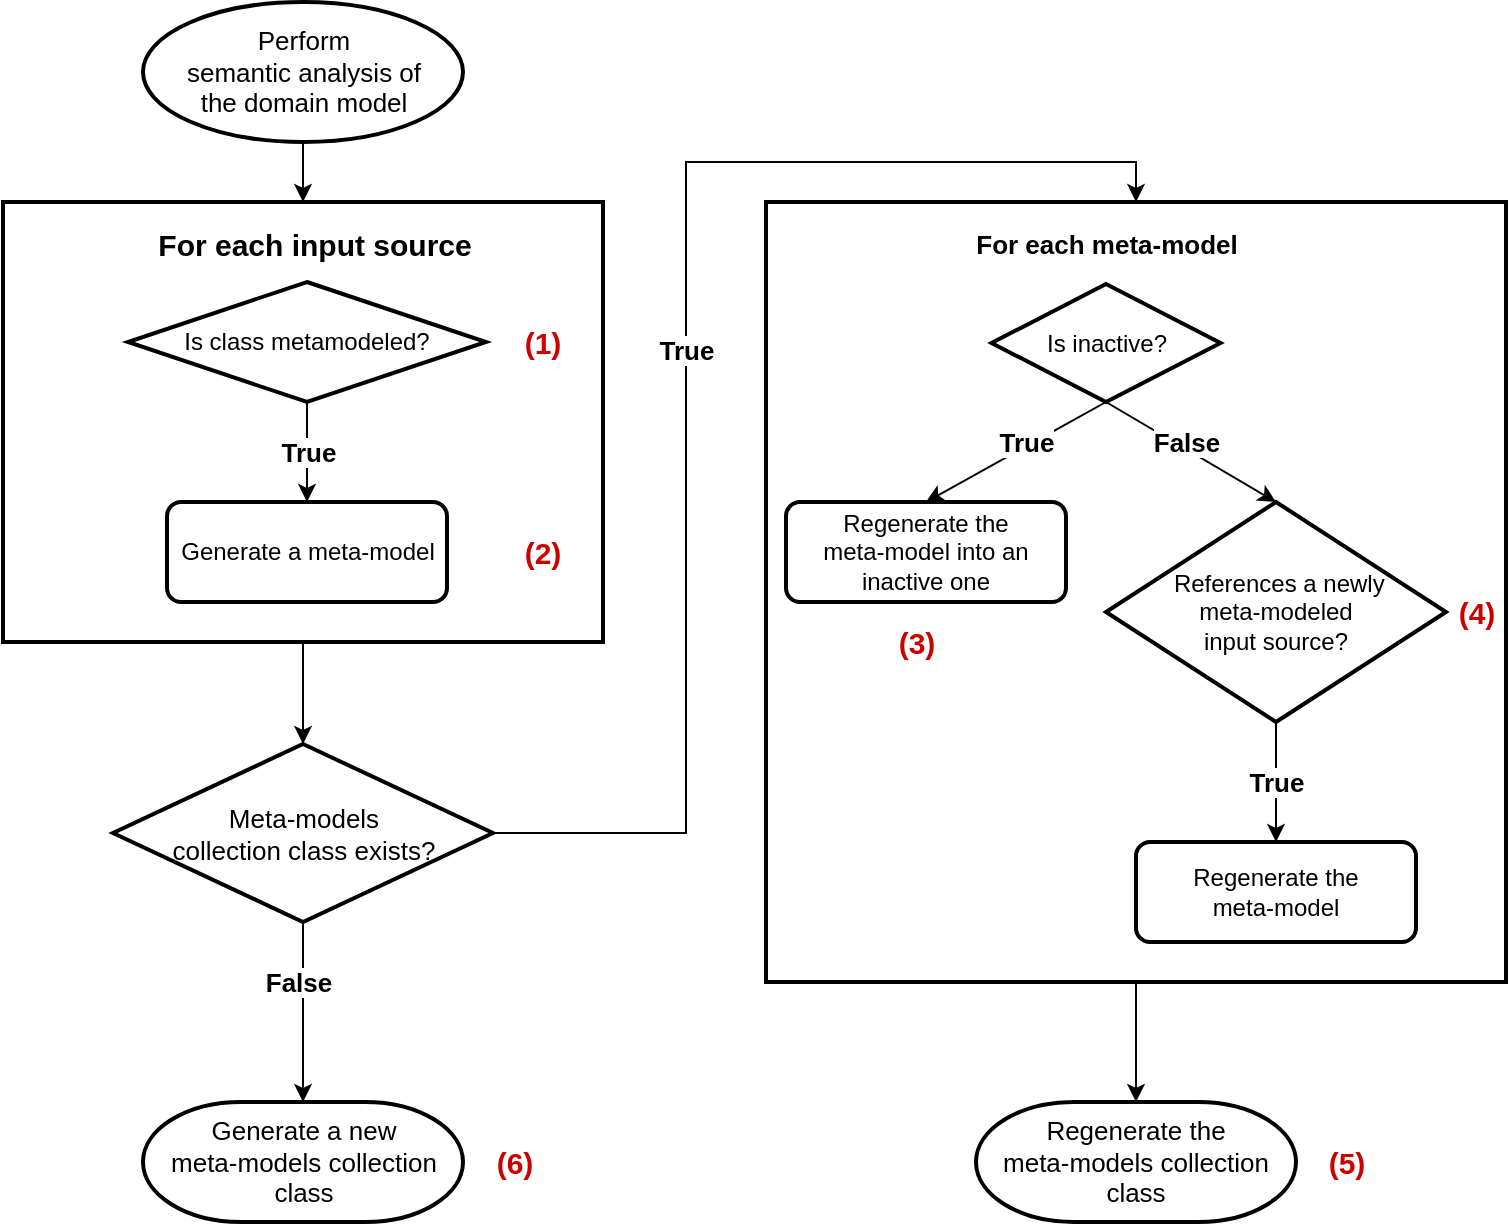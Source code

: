 <mxfile version="18.2.0" type="device"><diagram id="P7L-02BY6ZUrK3GjywdZ" name="Page-1"><mxGraphModel dx="1418" dy="733" grid="1" gridSize="10" guides="1" tooltips="1" connect="1" arrows="1" fold="1" page="1" pageScale="1" pageWidth="850" pageHeight="1100" background="#ffffff" math="0" shadow="0"><root><mxCell id="0"/><mxCell id="1" parent="0"/><mxCell id="mhN459fpQRmQaRXVJ7eg-4" style="edgeStyle=orthogonalEdgeStyle;rounded=0;orthogonalLoop=1;jettySize=auto;html=1;exitX=0.5;exitY=1;exitDx=0;exitDy=0;entryX=0.5;entryY=0;entryDx=0;entryDy=0;entryPerimeter=0;" parent="1" source="hdNabcQ9-wxzFKDG0ik--14" target="hdNabcQ9-wxzFKDG0ik--47" edge="1"><mxGeometry relative="1" as="geometry"/></mxCell><mxCell id="hdNabcQ9-wxzFKDG0ik--14" value="" style="rounded=0;whiteSpace=wrap;html=1;fontSize=13;strokeWidth=2;fillColor=default;" parent="1" vertex="1"><mxGeometry x="18.5" y="140" width="300" height="220" as="geometry"/></mxCell><mxCell id="hdNabcQ9-wxzFKDG0ik--4" value="Generate a meta-model" style="rounded=1;whiteSpace=wrap;html=1;absoluteArcSize=1;arcSize=14;strokeWidth=2;" parent="1" vertex="1"><mxGeometry x="100.5" y="290" width="140" height="50" as="geometry"/></mxCell><mxCell id="hdNabcQ9-wxzFKDG0ik--7" value="&lt;font style=&quot;font-size: 13px;&quot;&gt;&lt;b&gt;True&lt;/b&gt;&lt;/font&gt;" style="edgeStyle=orthogonalEdgeStyle;rounded=0;orthogonalLoop=1;jettySize=auto;html=1;exitX=0.5;exitY=1;exitDx=0;exitDy=0;exitPerimeter=0;entryX=0.5;entryY=0;entryDx=0;entryDy=0;" parent="1" source="hdNabcQ9-wxzFKDG0ik--5" target="hdNabcQ9-wxzFKDG0ik--4" edge="1"><mxGeometry relative="1" as="geometry"/></mxCell><mxCell id="hdNabcQ9-wxzFKDG0ik--5" value="Is class metamodeled?" style="strokeWidth=2;html=1;shape=mxgraph.flowchart.decision;whiteSpace=wrap;fontSize=12;" parent="1" vertex="1"><mxGeometry x="81" y="180" width="179" height="60" as="geometry"/></mxCell><mxCell id="hdNabcQ9-wxzFKDG0ik--28" style="edgeStyle=orthogonalEdgeStyle;rounded=0;orthogonalLoop=1;jettySize=auto;html=1;exitX=0.5;exitY=1;exitDx=0;exitDy=0;fontSize=11;fontColor=#4D4D4D;" parent="1" edge="1"><mxGeometry relative="1" as="geometry"><mxPoint x="177" y="359.0" as="sourcePoint"/><mxPoint x="177" y="359.0" as="targetPoint"/></mxGeometry></mxCell><mxCell id="hdNabcQ9-wxzFKDG0ik--59" style="edgeStyle=orthogonalEdgeStyle;rounded=0;orthogonalLoop=1;jettySize=auto;html=1;exitX=0.5;exitY=1;exitDx=0;exitDy=0;exitPerimeter=0;entryX=0.5;entryY=0;entryDx=0;entryDy=0;fontSize=13;fontColor=#000000;strokeColor=#000000;entryPerimeter=0;" parent="1" source="hdNabcQ9-wxzFKDG0ik--47" target="hdNabcQ9-wxzFKDG0ik--73" edge="1"><mxGeometry relative="1" as="geometry"><mxPoint x="710" y="130" as="targetPoint"/></mxGeometry></mxCell><mxCell id="hdNabcQ9-wxzFKDG0ik--60" value="&lt;b&gt;False&lt;/b&gt;" style="edgeLabel;html=1;align=center;verticalAlign=middle;resizable=0;points=[];fontSize=13;fontColor=#000000;" parent="hdNabcQ9-wxzFKDG0ik--59" vertex="1" connectable="0"><mxGeometry x="-0.338" y="-2" relative="1" as="geometry"><mxPoint x="-1" as="offset"/></mxGeometry></mxCell><mxCell id="hdNabcQ9-wxzFKDG0ik--61" value="&lt;b&gt;True&lt;/b&gt;" style="edgeStyle=orthogonalEdgeStyle;rounded=0;orthogonalLoop=1;jettySize=auto;html=1;exitX=1;exitY=0.5;exitDx=0;exitDy=0;exitPerimeter=0;fontSize=13;fontColor=#000000;strokeColor=#000000;entryX=0.5;entryY=0;entryDx=0;entryDy=0;" parent="1" source="hdNabcQ9-wxzFKDG0ik--47" target="hdNabcQ9-wxzFKDG0ik--63" edge="1"><mxGeometry relative="1" as="geometry"><mxPoint x="590" y="100" as="targetPoint"/><Array as="points"><mxPoint x="360" y="456"/><mxPoint x="360" y="120"/><mxPoint x="585" y="120"/></Array></mxGeometry></mxCell><mxCell id="hdNabcQ9-wxzFKDG0ik--47" value="&lt;div&gt;Meta-models &lt;br&gt;&lt;/div&gt;&lt;div&gt;collection class exists?&lt;/div&gt;" style="strokeWidth=2;html=1;shape=mxgraph.flowchart.decision;whiteSpace=wrap;labelBorderColor=none;fontSize=13;fontColor=#000000;fillColor=none;" parent="1" vertex="1"><mxGeometry x="73.5" y="411" width="190" height="89" as="geometry"/></mxCell><mxCell id="hdNabcQ9-wxzFKDG0ik--52" value="&lt;font style=&quot;font-size: 15px;&quot;&gt;&lt;b&gt;For each input source&lt;/b&gt;&lt;br&gt;&lt;/font&gt;" style="text;html=1;align=center;verticalAlign=middle;resizable=0;points=[];autosize=1;strokeColor=none;fillColor=none;fontSize=13;fontColor=#000000;" parent="1" vertex="1"><mxGeometry x="88.5" y="151" width="170" height="20" as="geometry"/></mxCell><mxCell id="hdNabcQ9-wxzFKDG0ik--68" style="edgeStyle=orthogonalEdgeStyle;rounded=0;orthogonalLoop=1;jettySize=auto;html=1;exitX=0.5;exitY=1;exitDx=0;exitDy=0;fontSize=13;fontColor=#000000;strokeColor=#000000;entryX=0.5;entryY=0;entryDx=0;entryDy=0;entryPerimeter=0;" parent="1" source="hdNabcQ9-wxzFKDG0ik--63" target="hdNabcQ9-wxzFKDG0ik--71" edge="1"><mxGeometry relative="1" as="geometry"><mxPoint x="540.421" y="481" as="targetPoint"/></mxGeometry></mxCell><mxCell id="hdNabcQ9-wxzFKDG0ik--63" value="" style="rounded=0;whiteSpace=wrap;html=1;fontSize=13;strokeWidth=2;fillColor=default;" parent="1" vertex="1"><mxGeometry x="400" y="140" width="370" height="390" as="geometry"/></mxCell><mxCell id="hdNabcQ9-wxzFKDG0ik--64" value="&lt;b&gt;For each meta-model&lt;br&gt;&lt;/b&gt;" style="text;html=1;align=center;verticalAlign=middle;resizable=0;points=[];autosize=1;strokeColor=none;fillColor=none;fontSize=13;fontColor=#000000;" parent="1" vertex="1"><mxGeometry x="495" y="151" width="150" height="20" as="geometry"/></mxCell><mxCell id="hdNabcQ9-wxzFKDG0ik--67" value="&lt;b&gt;True&lt;/b&gt;" style="rounded=0;orthogonalLoop=1;jettySize=auto;html=1;exitX=0.5;exitY=1;exitDx=0;exitDy=0;exitPerimeter=0;entryX=0.5;entryY=0;entryDx=0;entryDy=0;fontSize=13;fontColor=#000000;strokeColor=#000000;" parent="1" source="hdNabcQ9-wxzFKDG0ik--65" target="hdNabcQ9-wxzFKDG0ik--66" edge="1"><mxGeometry x="-0.132" y="-2" relative="1" as="geometry"><mxPoint as="offset"/></mxGeometry></mxCell><mxCell id="MeGR_H0G4xAcI8Nw3fEj-1" style="edgeStyle=none;rounded=0;orthogonalLoop=1;jettySize=auto;html=1;exitX=0.5;exitY=1;exitDx=0;exitDy=0;exitPerimeter=0;entryX=0.5;entryY=0;entryDx=0;entryDy=0;entryPerimeter=0;" parent="1" source="hdNabcQ9-wxzFKDG0ik--65" target="mhN459fpQRmQaRXVJ7eg-5" edge="1"><mxGeometry relative="1" as="geometry"/></mxCell><mxCell id="MeGR_H0G4xAcI8Nw3fEj-2" value="&lt;b&gt;&lt;font style=&quot;font-size: 13px;&quot;&gt;False&lt;/font&gt;&lt;/b&gt;" style="edgeLabel;html=1;align=center;verticalAlign=middle;resizable=0;points=[];" parent="MeGR_H0G4xAcI8Nw3fEj-1" vertex="1" connectable="0"><mxGeometry x="-0.329" y="1" relative="1" as="geometry"><mxPoint x="11" y="4" as="offset"/></mxGeometry></mxCell><mxCell id="hdNabcQ9-wxzFKDG0ik--65" value="Is inactive?" style="strokeWidth=2;html=1;shape=mxgraph.flowchart.decision;whiteSpace=wrap;fontSize=12;" parent="1" vertex="1"><mxGeometry x="512.75" y="181" width="114.5" height="59" as="geometry"/></mxCell><mxCell id="hdNabcQ9-wxzFKDG0ik--66" value="&lt;div&gt;Regenerate the &lt;br&gt;&lt;/div&gt;&lt;div&gt;meta-model into an inactive one&lt;/div&gt;" style="rounded=1;whiteSpace=wrap;html=1;absoluteArcSize=1;arcSize=14;strokeWidth=2;" parent="1" vertex="1"><mxGeometry x="410" y="290" width="140" height="50" as="geometry"/></mxCell><mxCell id="hdNabcQ9-wxzFKDG0ik--71" value="&lt;div&gt;Regenerate the &lt;br&gt;&lt;/div&gt;&lt;div&gt;meta-models collection class&lt;/div&gt;" style="strokeWidth=2;html=1;shape=mxgraph.flowchart.terminator;whiteSpace=wrap;labelBorderColor=none;fontSize=13;fontColor=#000000;fillColor=none;" parent="1" vertex="1"><mxGeometry x="505" y="590" width="160" height="60" as="geometry"/></mxCell><mxCell id="hdNabcQ9-wxzFKDG0ik--73" value="&lt;div&gt;Generate a new&lt;br&gt;&lt;/div&gt;&lt;div&gt;meta-models collection class&lt;/div&gt;" style="strokeWidth=2;html=1;shape=mxgraph.flowchart.terminator;whiteSpace=wrap;labelBorderColor=none;fontSize=13;fontColor=#000000;fillColor=none;" parent="1" vertex="1"><mxGeometry x="88.5" y="590" width="160" height="60" as="geometry"/></mxCell><mxCell id="hdNabcQ9-wxzFKDG0ik--75" style="edgeStyle=orthogonalEdgeStyle;rounded=0;orthogonalLoop=1;jettySize=auto;html=1;exitX=0.5;exitY=1;exitDx=0;exitDy=0;exitPerimeter=0;entryX=0.5;entryY=0;entryDx=0;entryDy=0;fontSize=13;fontColor=#000000;strokeColor=#000000;" parent="1" source="hdNabcQ9-wxzFKDG0ik--74" target="hdNabcQ9-wxzFKDG0ik--14" edge="1"><mxGeometry relative="1" as="geometry"/></mxCell><mxCell id="hdNabcQ9-wxzFKDG0ik--74" value="&lt;div&gt;Perform &lt;br&gt;&lt;/div&gt;&lt;div&gt;semantic analysis of &lt;br&gt;&lt;/div&gt;&lt;div&gt;the domain model&lt;/div&gt;" style="strokeWidth=2;html=1;shape=mxgraph.flowchart.start_1;whiteSpace=wrap;labelBorderColor=none;fontSize=13;fontColor=#000000;fillColor=none;" parent="1" vertex="1"><mxGeometry x="88.5" y="40" width="160" height="70" as="geometry"/></mxCell><mxCell id="hdNabcQ9-wxzFKDG0ik--76" value="&lt;font style=&quot;font-size: 15px;&quot; color=&quot;#CC0000&quot;&gt;&lt;b style=&quot;font-size: 15px;&quot;&gt;(1)&lt;/b&gt;&lt;/font&gt;" style="text;html=1;align=center;verticalAlign=middle;resizable=0;points=[];autosize=1;strokeColor=none;fillColor=none;fontSize=15;fontColor=#000000;" parent="1" vertex="1"><mxGeometry x="272.5" y="200" width="30" height="20" as="geometry"/></mxCell><mxCell id="hdNabcQ9-wxzFKDG0ik--78" value="&lt;font style=&quot;font-size: 15px;&quot; color=&quot;#CC0000&quot;&gt;&lt;b style=&quot;font-size: 15px;&quot;&gt;(3)&lt;/b&gt;&lt;/font&gt;" style="text;html=1;align=center;verticalAlign=middle;resizable=0;points=[];autosize=1;strokeColor=none;fillColor=none;fontSize=15;fontColor=#000000;" parent="1" vertex="1"><mxGeometry x="460" y="350" width="30" height="20" as="geometry"/></mxCell><mxCell id="hdNabcQ9-wxzFKDG0ik--79" value="&lt;font color=&quot;#CC0000&quot;&gt;&lt;b&gt;(5)&lt;/b&gt;&lt;/font&gt;" style="text;html=1;align=center;verticalAlign=middle;resizable=0;points=[];autosize=1;strokeColor=none;fillColor=none;fontSize=15;fontColor=#000000;" parent="1" vertex="1"><mxGeometry x="675" y="610" width="30" height="20" as="geometry"/></mxCell><mxCell id="hdNabcQ9-wxzFKDG0ik--80" value="&lt;font color=&quot;#CC0000&quot;&gt;&lt;b&gt;(4)&lt;/b&gt;&lt;/font&gt;" style="text;html=1;align=center;verticalAlign=middle;resizable=0;points=[];autosize=1;strokeColor=none;fillColor=none;fontSize=15;fontColor=#000000;" parent="1" vertex="1"><mxGeometry x="740" y="335" width="30" height="20" as="geometry"/></mxCell><mxCell id="mhN459fpQRmQaRXVJ7eg-1" value="&lt;font style=&quot;font-size: 15px;&quot; color=&quot;#CC0000&quot;&gt;&lt;b style=&quot;font-size: 15px;&quot;&gt;(2)&lt;/b&gt;&lt;/font&gt;" style="text;html=1;align=center;verticalAlign=middle;resizable=0;points=[];autosize=1;strokeColor=none;fillColor=none;fontSize=15;fontColor=#000000;" parent="1" vertex="1"><mxGeometry x="272.5" y="305" width="30" height="20" as="geometry"/></mxCell><mxCell id="mhN459fpQRmQaRXVJ7eg-8" value="&lt;font size=&quot;1&quot;&gt;&lt;b style=&quot;font-size: 13px;&quot;&gt;True&lt;/b&gt;&lt;/font&gt;" style="edgeStyle=orthogonalEdgeStyle;rounded=0;orthogonalLoop=1;jettySize=auto;html=1;exitX=0.5;exitY=1;exitDx=0;exitDy=0;exitPerimeter=0;entryX=0.5;entryY=0;entryDx=0;entryDy=0;" parent="1" source="mhN459fpQRmQaRXVJ7eg-5" target="mhN459fpQRmQaRXVJ7eg-7" edge="1"><mxGeometry relative="1" as="geometry"/></mxCell><mxCell id="mhN459fpQRmQaRXVJ7eg-5" value="&lt;div&gt;&amp;nbsp;References a newly&lt;br&gt;&lt;/div&gt;&lt;div&gt;meta-modeled &lt;br&gt;&lt;/div&gt;&lt;div&gt;input source?&lt;/div&gt;" style="strokeWidth=2;html=1;shape=mxgraph.flowchart.decision;whiteSpace=wrap;fontSize=12;verticalAlign=middle;horizontal=1;" parent="1" vertex="1"><mxGeometry x="570" y="290" width="170" height="110" as="geometry"/></mxCell><mxCell id="mhN459fpQRmQaRXVJ7eg-7" value="&lt;div&gt;Regenerate the &lt;br&gt;&lt;/div&gt;&lt;div&gt;meta-model&lt;/div&gt;" style="rounded=1;whiteSpace=wrap;html=1;absoluteArcSize=1;arcSize=14;strokeWidth=2;" parent="1" vertex="1"><mxGeometry x="585" y="460" width="140" height="50" as="geometry"/></mxCell><mxCell id="mhN459fpQRmQaRXVJ7eg-9" value="&lt;font color=&quot;#CC0000&quot;&gt;&lt;b&gt;(6)&lt;/b&gt;&lt;/font&gt;" style="text;html=1;align=center;verticalAlign=middle;resizable=0;points=[];autosize=1;strokeColor=none;fillColor=none;fontSize=15;fontColor=#000000;" parent="1" vertex="1"><mxGeometry x="258.5" y="610" width="30" height="20" as="geometry"/></mxCell></root></mxGraphModel></diagram></mxfile>
